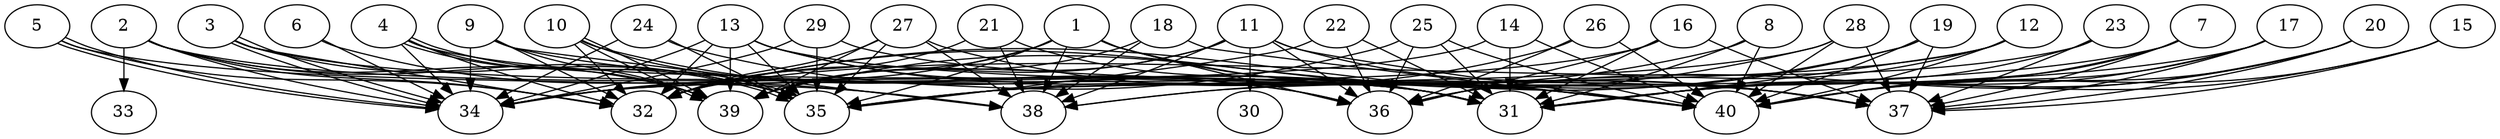 // DAG automatically generated by daggen at Thu Oct  3 14:06:48 2019
// ./daggen --dot -n 40 --ccr 0.3 --fat 0.9 --regular 0.9 --density 0.6 --mindata 5242880 --maxdata 52428800 
digraph G {
  1 [size="139380053", alpha="0.00", expect_size="41814016"] 
  1 -> 34 [size ="41814016"]
  1 -> 35 [size ="41814016"]
  1 -> 36 [size ="41814016"]
  1 -> 37 [size ="41814016"]
  1 -> 38 [size ="41814016"]
  1 -> 39 [size ="41814016"]
  1 -> 40 [size ="41814016"]
  2 [size="172264107", alpha="0.00", expect_size="51679232"] 
  2 -> 31 [size ="51679232"]
  2 -> 32 [size ="51679232"]
  2 -> 33 [size ="51679232"]
  2 -> 34 [size ="51679232"]
  2 -> 35 [size ="51679232"]
  2 -> 39 [size ="51679232"]
  3 [size="33157120", alpha="0.16", expect_size="9947136"] 
  3 -> 31 [size ="9947136"]
  3 -> 32 [size ="9947136"]
  3 -> 34 [size ="9947136"]
  3 -> 34 [size ="9947136"]
  3 -> 35 [size ="9947136"]
  4 [size="32638293", alpha="0.13", expect_size="9791488"] 
  4 -> 31 [size ="9791488"]
  4 -> 32 [size ="9791488"]
  4 -> 34 [size ="9791488"]
  4 -> 35 [size ="9791488"]
  4 -> 35 [size ="9791488"]
  4 -> 39 [size ="9791488"]
  5 [size="172441600", alpha="0.04", expect_size="51732480"] 
  5 -> 32 [size ="51732480"]
  5 -> 34 [size ="51732480"]
  5 -> 34 [size ="51732480"]
  5 -> 38 [size ="51732480"]
  6 [size="133440853", alpha="0.12", expect_size="40032256"] 
  6 -> 34 [size ="40032256"]
  6 -> 38 [size ="40032256"]
  7 [size="137373013", alpha="0.20", expect_size="41211904"] 
  7 -> 31 [size ="41211904"]
  7 -> 35 [size ="41211904"]
  7 -> 37 [size ="41211904"]
  7 -> 40 [size ="41211904"]
  8 [size="60508160", alpha="0.07", expect_size="18152448"] 
  8 -> 31 [size ="18152448"]
  8 -> 39 [size ="18152448"]
  8 -> 40 [size ="18152448"]
  9 [size="144087040", alpha="0.10", expect_size="43226112"] 
  9 -> 32 [size ="43226112"]
  9 -> 34 [size ="43226112"]
  9 -> 37 [size ="43226112"]
  9 -> 38 [size ="43226112"]
  9 -> 39 [size ="43226112"]
  10 [size="39628800", alpha="0.09", expect_size="11888640"] 
  10 -> 32 [size ="11888640"]
  10 -> 35 [size ="11888640"]
  10 -> 36 [size ="11888640"]
  10 -> 39 [size ="11888640"]
  10 -> 39 [size ="11888640"]
  11 [size="58327040", alpha="0.11", expect_size="17498112"] 
  11 -> 30 [size ="17498112"]
  11 -> 32 [size ="17498112"]
  11 -> 36 [size ="17498112"]
  11 -> 37 [size ="17498112"]
  11 -> 38 [size ="17498112"]
  11 -> 39 [size ="17498112"]
  11 -> 40 [size ="17498112"]
  12 [size="60634453", alpha="0.11", expect_size="18190336"] 
  12 -> 31 [size ="18190336"]
  12 -> 36 [size ="18190336"]
  12 -> 38 [size ="18190336"]
  12 -> 40 [size ="18190336"]
  13 [size="62419627", alpha="0.14", expect_size="18725888"] 
  13 -> 31 [size ="18725888"]
  13 -> 32 [size ="18725888"]
  13 -> 34 [size ="18725888"]
  13 -> 35 [size ="18725888"]
  13 -> 36 [size ="18725888"]
  13 -> 39 [size ="18725888"]
  13 -> 40 [size ="18725888"]
  14 [size="30098773", alpha="0.08", expect_size="9029632"] 
  14 -> 31 [size ="9029632"]
  14 -> 34 [size ="9029632"]
  14 -> 40 [size ="9029632"]
  15 [size="129416533", alpha="0.11", expect_size="38824960"] 
  15 -> 31 [size ="38824960"]
  15 -> 37 [size ="38824960"]
  15 -> 40 [size ="38824960"]
  16 [size="160525653", alpha="0.12", expect_size="48157696"] 
  16 -> 31 [size ="48157696"]
  16 -> 34 [size ="48157696"]
  16 -> 36 [size ="48157696"]
  16 -> 37 [size ="48157696"]
  17 [size="101498880", alpha="0.10", expect_size="30449664"] 
  17 -> 31 [size ="30449664"]
  17 -> 35 [size ="30449664"]
  17 -> 37 [size ="30449664"]
  17 -> 40 [size ="30449664"]
  18 [size="100526080", alpha="0.07", expect_size="30157824"] 
  18 -> 38 [size ="30157824"]
  18 -> 39 [size ="30157824"]
  18 -> 40 [size ="30157824"]
  19 [size="152661333", alpha="0.04", expect_size="45798400"] 
  19 -> 32 [size ="45798400"]
  19 -> 37 [size ="45798400"]
  19 -> 38 [size ="45798400"]
  19 -> 40 [size ="45798400"]
  20 [size="75284480", alpha="0.14", expect_size="22585344"] 
  20 -> 31 [size ="22585344"]
  20 -> 36 [size ="22585344"]
  20 -> 37 [size ="22585344"]
  20 -> 40 [size ="22585344"]
  21 [size="146848427", alpha="0.20", expect_size="44054528"] 
  21 -> 31 [size ="44054528"]
  21 -> 32 [size ="44054528"]
  21 -> 38 [size ="44054528"]
  22 [size="74045440", alpha="0.05", expect_size="22213632"] 
  22 -> 31 [size ="22213632"]
  22 -> 35 [size ="22213632"]
  22 -> 36 [size ="22213632"]
  23 [size="159122773", alpha="0.12", expect_size="47736832"] 
  23 -> 31 [size ="47736832"]
  23 -> 32 [size ="47736832"]
  23 -> 37 [size ="47736832"]
  24 [size="112168960", alpha="0.01", expect_size="33650688"] 
  24 -> 31 [size ="33650688"]
  24 -> 34 [size ="33650688"]
  24 -> 35 [size ="33650688"]
  25 [size="174083413", alpha="0.09", expect_size="52225024"] 
  25 -> 31 [size ="52225024"]
  25 -> 34 [size ="52225024"]
  25 -> 36 [size ="52225024"]
  25 -> 40 [size ="52225024"]
  26 [size="100539733", alpha="0.13", expect_size="30161920"] 
  26 -> 35 [size ="30161920"]
  26 -> 36 [size ="30161920"]
  26 -> 40 [size ="30161920"]
  27 [size="38915413", alpha="0.12", expect_size="11674624"] 
  27 -> 32 [size ="11674624"]
  27 -> 35 [size ="11674624"]
  27 -> 38 [size ="11674624"]
  27 -> 39 [size ="11674624"]
  27 -> 40 [size ="11674624"]
  28 [size="115797333", alpha="0.16", expect_size="34739200"] 
  28 -> 32 [size ="34739200"]
  28 -> 35 [size ="34739200"]
  28 -> 37 [size ="34739200"]
  28 -> 40 [size ="34739200"]
  29 [size="173257387", alpha="0.16", expect_size="51977216"] 
  29 -> 34 [size ="51977216"]
  29 -> 35 [size ="51977216"]
  29 -> 37 [size ="51977216"]
  30 [size="50121387", alpha="0.19", expect_size="15036416"] 
  31 [size="162054827", alpha="0.07", expect_size="48616448"] 
  32 [size="159098880", alpha="0.01", expect_size="47729664"] 
  33 [size="38765227", alpha="0.01", expect_size="11629568"] 
  34 [size="131304107", alpha="0.02", expect_size="39391232"] 
  35 [size="137304747", alpha="0.17", expect_size="41191424"] 
  36 [size="54452907", alpha="0.11", expect_size="16335872"] 
  37 [size="155999573", alpha="0.15", expect_size="46799872"] 
  38 [size="89982293", alpha="0.09", expect_size="26994688"] 
  39 [size="56722773", alpha="0.01", expect_size="17016832"] 
  40 [size="25548800", alpha="0.01", expect_size="7664640"] 
}
